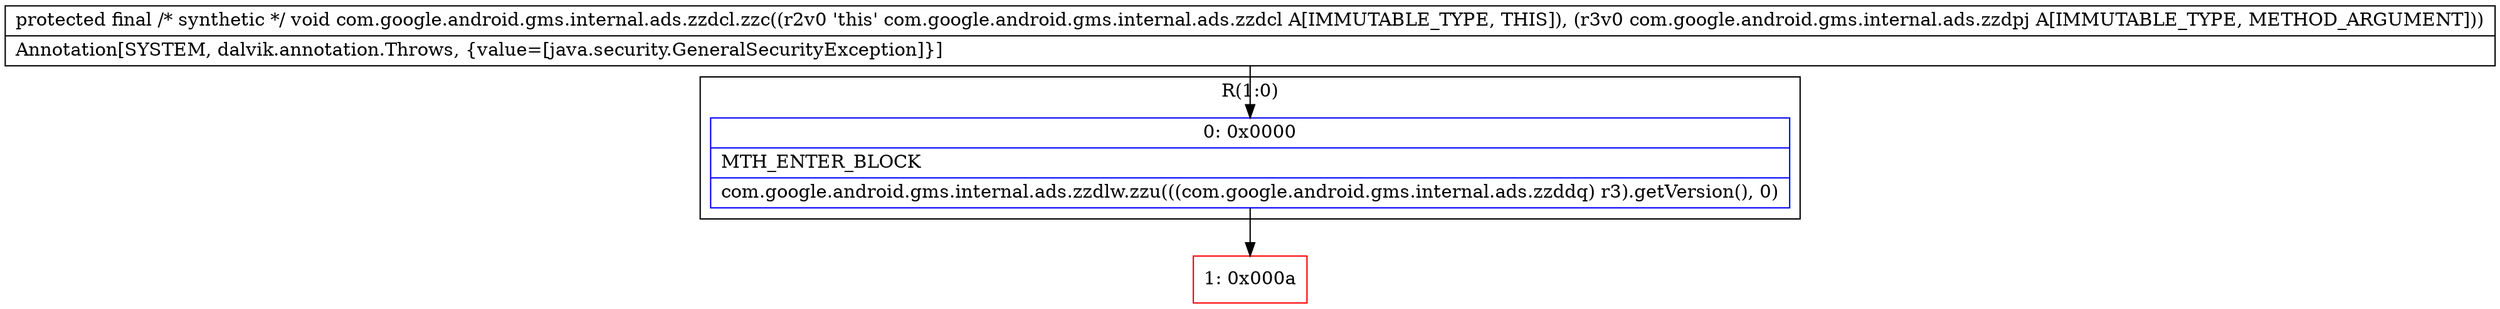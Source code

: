 digraph "CFG forcom.google.android.gms.internal.ads.zzdcl.zzc(Lcom\/google\/android\/gms\/internal\/ads\/zzdpj;)V" {
subgraph cluster_Region_846847413 {
label = "R(1:0)";
node [shape=record,color=blue];
Node_0 [shape=record,label="{0\:\ 0x0000|MTH_ENTER_BLOCK\l|com.google.android.gms.internal.ads.zzdlw.zzu(((com.google.android.gms.internal.ads.zzddq) r3).getVersion(), 0)\l}"];
}
Node_1 [shape=record,color=red,label="{1\:\ 0x000a}"];
MethodNode[shape=record,label="{protected final \/* synthetic *\/ void com.google.android.gms.internal.ads.zzdcl.zzc((r2v0 'this' com.google.android.gms.internal.ads.zzdcl A[IMMUTABLE_TYPE, THIS]), (r3v0 com.google.android.gms.internal.ads.zzdpj A[IMMUTABLE_TYPE, METHOD_ARGUMENT]))  | Annotation[SYSTEM, dalvik.annotation.Throws, \{value=[java.security.GeneralSecurityException]\}]\l}"];
MethodNode -> Node_0;
Node_0 -> Node_1;
}

